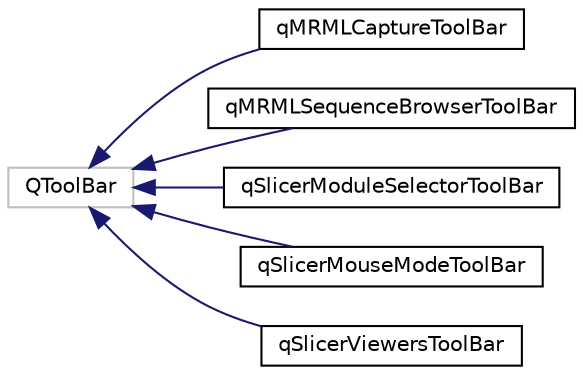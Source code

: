 digraph "Graphical Class Hierarchy"
{
  bgcolor="transparent";
  edge [fontname="Helvetica",fontsize="10",labelfontname="Helvetica",labelfontsize="10"];
  node [fontname="Helvetica",fontsize="10",shape=record];
  rankdir="LR";
  Node549 [label="QToolBar",height=0.2,width=0.4,color="grey75"];
  Node549 -> Node0 [dir="back",color="midnightblue",fontsize="10",style="solid",fontname="Helvetica"];
  Node0 [label="qMRMLCaptureToolBar",height=0.2,width=0.4,color="black",URL="$classqMRMLCaptureToolBar.html"];
  Node549 -> Node551 [dir="back",color="midnightblue",fontsize="10",style="solid",fontname="Helvetica"];
  Node551 [label="qMRMLSequenceBrowserToolBar",height=0.2,width=0.4,color="black",URL="$classqMRMLSequenceBrowserToolBar.html"];
  Node549 -> Node552 [dir="back",color="midnightblue",fontsize="10",style="solid",fontname="Helvetica"];
  Node552 [label="qSlicerModuleSelectorToolBar",height=0.2,width=0.4,color="black",URL="$classqSlicerModuleSelectorToolBar.html"];
  Node549 -> Node553 [dir="back",color="midnightblue",fontsize="10",style="solid",fontname="Helvetica"];
  Node553 [label="qSlicerMouseModeToolBar",height=0.2,width=0.4,color="black",URL="$classqSlicerMouseModeToolBar.html"];
  Node549 -> Node554 [dir="back",color="midnightblue",fontsize="10",style="solid",fontname="Helvetica"];
  Node554 [label="qSlicerViewersToolBar",height=0.2,width=0.4,color="black",URL="$classqSlicerViewersToolBar.html"];
}
